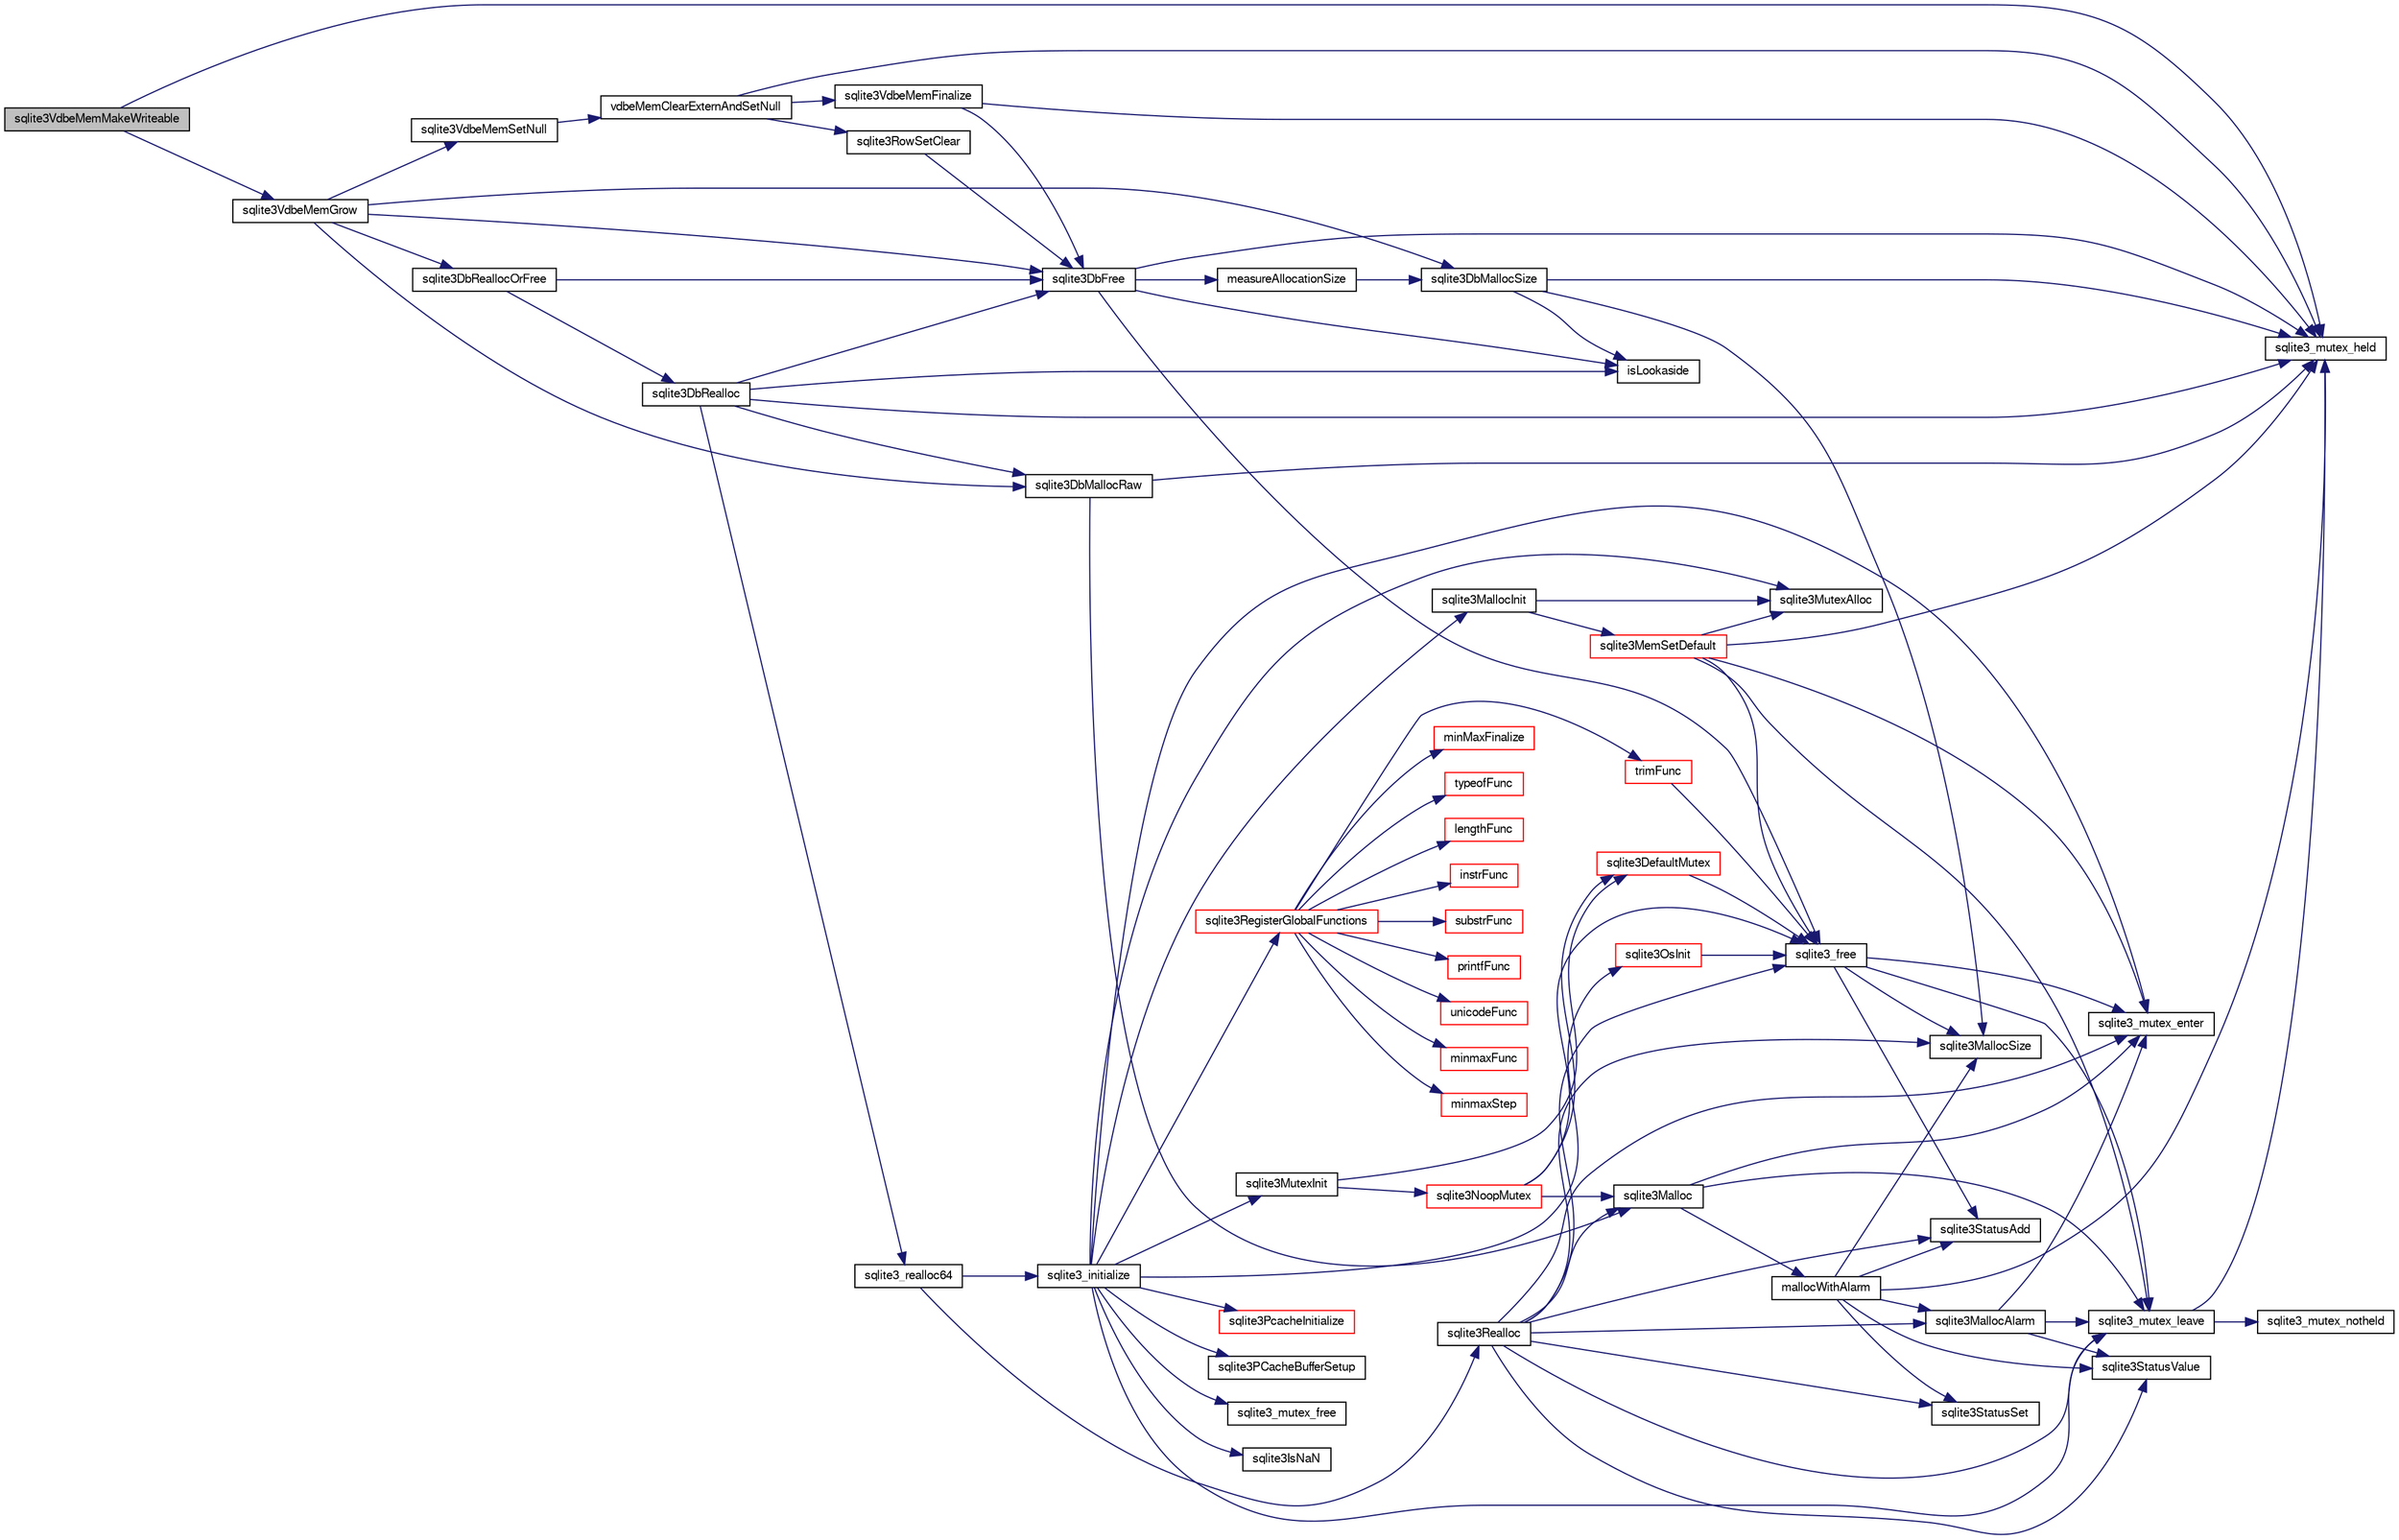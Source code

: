 digraph "sqlite3VdbeMemMakeWriteable"
{
  edge [fontname="FreeSans",fontsize="10",labelfontname="FreeSans",labelfontsize="10"];
  node [fontname="FreeSans",fontsize="10",shape=record];
  rankdir="LR";
  Node771797 [label="sqlite3VdbeMemMakeWriteable",height=0.2,width=0.4,color="black", fillcolor="grey75", style="filled", fontcolor="black"];
  Node771797 -> Node771798 [color="midnightblue",fontsize="10",style="solid",fontname="FreeSans"];
  Node771798 [label="sqlite3_mutex_held",height=0.2,width=0.4,color="black", fillcolor="white", style="filled",URL="$sqlite3_8c.html#acf77da68932b6bc163c5e68547ecc3e7"];
  Node771797 -> Node771799 [color="midnightblue",fontsize="10",style="solid",fontname="FreeSans"];
  Node771799 [label="sqlite3VdbeMemGrow",height=0.2,width=0.4,color="black", fillcolor="white", style="filled",URL="$sqlite3_8c.html#aba753c9690ae0ba31b5100945cf29447"];
  Node771799 -> Node771800 [color="midnightblue",fontsize="10",style="solid",fontname="FreeSans"];
  Node771800 [label="sqlite3DbMallocSize",height=0.2,width=0.4,color="black", fillcolor="white", style="filled",URL="$sqlite3_8c.html#aa397e5a8a03495203a0767abf0a71f86"];
  Node771800 -> Node771801 [color="midnightblue",fontsize="10",style="solid",fontname="FreeSans"];
  Node771801 [label="sqlite3MallocSize",height=0.2,width=0.4,color="black", fillcolor="white", style="filled",URL="$sqlite3_8c.html#acf5d2a5f35270bafb050bd2def576955"];
  Node771800 -> Node771798 [color="midnightblue",fontsize="10",style="solid",fontname="FreeSans"];
  Node771800 -> Node771802 [color="midnightblue",fontsize="10",style="solid",fontname="FreeSans"];
  Node771802 [label="isLookaside",height=0.2,width=0.4,color="black", fillcolor="white", style="filled",URL="$sqlite3_8c.html#a770fa05ff9717b75e16f4d968a77b897"];
  Node771799 -> Node771803 [color="midnightblue",fontsize="10",style="solid",fontname="FreeSans"];
  Node771803 [label="sqlite3DbReallocOrFree",height=0.2,width=0.4,color="black", fillcolor="white", style="filled",URL="$sqlite3_8c.html#a532a9fd62eeb46b61885a0fff075231c"];
  Node771803 -> Node771804 [color="midnightblue",fontsize="10",style="solid",fontname="FreeSans"];
  Node771804 [label="sqlite3DbRealloc",height=0.2,width=0.4,color="black", fillcolor="white", style="filled",URL="$sqlite3_8c.html#ae028f4902a9d29bcaf310ff289ee87dc"];
  Node771804 -> Node771798 [color="midnightblue",fontsize="10",style="solid",fontname="FreeSans"];
  Node771804 -> Node771805 [color="midnightblue",fontsize="10",style="solid",fontname="FreeSans"];
  Node771805 [label="sqlite3DbMallocRaw",height=0.2,width=0.4,color="black", fillcolor="white", style="filled",URL="$sqlite3_8c.html#abbe8be0cf7175e11ddc3e2218fad924e"];
  Node771805 -> Node771798 [color="midnightblue",fontsize="10",style="solid",fontname="FreeSans"];
  Node771805 -> Node771806 [color="midnightblue",fontsize="10",style="solid",fontname="FreeSans"];
  Node771806 [label="sqlite3Malloc",height=0.2,width=0.4,color="black", fillcolor="white", style="filled",URL="$sqlite3_8c.html#a361a2eaa846b1885f123abe46f5d8b2b"];
  Node771806 -> Node771807 [color="midnightblue",fontsize="10",style="solid",fontname="FreeSans"];
  Node771807 [label="sqlite3_mutex_enter",height=0.2,width=0.4,color="black", fillcolor="white", style="filled",URL="$sqlite3_8c.html#a1c12cde690bd89f104de5cbad12a6bf5"];
  Node771806 -> Node771808 [color="midnightblue",fontsize="10",style="solid",fontname="FreeSans"];
  Node771808 [label="mallocWithAlarm",height=0.2,width=0.4,color="black", fillcolor="white", style="filled",URL="$sqlite3_8c.html#ab070d5cf8e48ec8a6a43cf025d48598b"];
  Node771808 -> Node771798 [color="midnightblue",fontsize="10",style="solid",fontname="FreeSans"];
  Node771808 -> Node771809 [color="midnightblue",fontsize="10",style="solid",fontname="FreeSans"];
  Node771809 [label="sqlite3StatusSet",height=0.2,width=0.4,color="black", fillcolor="white", style="filled",URL="$sqlite3_8c.html#afec7586c01fcb5ea17dc9d7725a589d9"];
  Node771808 -> Node771810 [color="midnightblue",fontsize="10",style="solid",fontname="FreeSans"];
  Node771810 [label="sqlite3StatusValue",height=0.2,width=0.4,color="black", fillcolor="white", style="filled",URL="$sqlite3_8c.html#a30b8ac296c6e200c1fa57708d52c6ef6"];
  Node771808 -> Node771811 [color="midnightblue",fontsize="10",style="solid",fontname="FreeSans"];
  Node771811 [label="sqlite3MallocAlarm",height=0.2,width=0.4,color="black", fillcolor="white", style="filled",URL="$sqlite3_8c.html#ada66988e8471d1198f3219c062377508"];
  Node771811 -> Node771810 [color="midnightblue",fontsize="10",style="solid",fontname="FreeSans"];
  Node771811 -> Node771812 [color="midnightblue",fontsize="10",style="solid",fontname="FreeSans"];
  Node771812 [label="sqlite3_mutex_leave",height=0.2,width=0.4,color="black", fillcolor="white", style="filled",URL="$sqlite3_8c.html#a5838d235601dbd3c1fa993555c6bcc93"];
  Node771812 -> Node771798 [color="midnightblue",fontsize="10",style="solid",fontname="FreeSans"];
  Node771812 -> Node771813 [color="midnightblue",fontsize="10",style="solid",fontname="FreeSans"];
  Node771813 [label="sqlite3_mutex_notheld",height=0.2,width=0.4,color="black", fillcolor="white", style="filled",URL="$sqlite3_8c.html#a83967c837c1c000d3b5adcfaa688f5dc"];
  Node771811 -> Node771807 [color="midnightblue",fontsize="10",style="solid",fontname="FreeSans"];
  Node771808 -> Node771801 [color="midnightblue",fontsize="10",style="solid",fontname="FreeSans"];
  Node771808 -> Node771814 [color="midnightblue",fontsize="10",style="solid",fontname="FreeSans"];
  Node771814 [label="sqlite3StatusAdd",height=0.2,width=0.4,color="black", fillcolor="white", style="filled",URL="$sqlite3_8c.html#afa029f93586aeab4cc85360905dae9cd"];
  Node771806 -> Node771812 [color="midnightblue",fontsize="10",style="solid",fontname="FreeSans"];
  Node771804 -> Node771802 [color="midnightblue",fontsize="10",style="solid",fontname="FreeSans"];
  Node771804 -> Node771815 [color="midnightblue",fontsize="10",style="solid",fontname="FreeSans"];
  Node771815 [label="sqlite3DbFree",height=0.2,width=0.4,color="black", fillcolor="white", style="filled",URL="$sqlite3_8c.html#ac70ab821a6607b4a1b909582dc37a069"];
  Node771815 -> Node771798 [color="midnightblue",fontsize="10",style="solid",fontname="FreeSans"];
  Node771815 -> Node771816 [color="midnightblue",fontsize="10",style="solid",fontname="FreeSans"];
  Node771816 [label="measureAllocationSize",height=0.2,width=0.4,color="black", fillcolor="white", style="filled",URL="$sqlite3_8c.html#a45731e644a22fdb756e2b6337224217a"];
  Node771816 -> Node771800 [color="midnightblue",fontsize="10",style="solid",fontname="FreeSans"];
  Node771815 -> Node771802 [color="midnightblue",fontsize="10",style="solid",fontname="FreeSans"];
  Node771815 -> Node771817 [color="midnightblue",fontsize="10",style="solid",fontname="FreeSans"];
  Node771817 [label="sqlite3_free",height=0.2,width=0.4,color="black", fillcolor="white", style="filled",URL="$sqlite3_8c.html#a6552349e36a8a691af5487999ab09519"];
  Node771817 -> Node771807 [color="midnightblue",fontsize="10",style="solid",fontname="FreeSans"];
  Node771817 -> Node771814 [color="midnightblue",fontsize="10",style="solid",fontname="FreeSans"];
  Node771817 -> Node771801 [color="midnightblue",fontsize="10",style="solid",fontname="FreeSans"];
  Node771817 -> Node771812 [color="midnightblue",fontsize="10",style="solid",fontname="FreeSans"];
  Node771804 -> Node771818 [color="midnightblue",fontsize="10",style="solid",fontname="FreeSans"];
  Node771818 [label="sqlite3_realloc64",height=0.2,width=0.4,color="black", fillcolor="white", style="filled",URL="$sqlite3_8c.html#a3765a714077ee547e811034236dc9ecd"];
  Node771818 -> Node771819 [color="midnightblue",fontsize="10",style="solid",fontname="FreeSans"];
  Node771819 [label="sqlite3_initialize",height=0.2,width=0.4,color="black", fillcolor="white", style="filled",URL="$sqlite3_8c.html#ab0c0ee2d5d4cf8b28e9572296a8861df"];
  Node771819 -> Node771820 [color="midnightblue",fontsize="10",style="solid",fontname="FreeSans"];
  Node771820 [label="sqlite3MutexInit",height=0.2,width=0.4,color="black", fillcolor="white", style="filled",URL="$sqlite3_8c.html#a7906afcdd1cdb3d0007eb932398a1158"];
  Node771820 -> Node771821 [color="midnightblue",fontsize="10",style="solid",fontname="FreeSans"];
  Node771821 [label="sqlite3DefaultMutex",height=0.2,width=0.4,color="red", fillcolor="white", style="filled",URL="$sqlite3_8c.html#ac895a71e325f9b2f9b862f737c17aca8"];
  Node771821 -> Node771817 [color="midnightblue",fontsize="10",style="solid",fontname="FreeSans"];
  Node771820 -> Node771830 [color="midnightblue",fontsize="10",style="solid",fontname="FreeSans"];
  Node771830 [label="sqlite3NoopMutex",height=0.2,width=0.4,color="red", fillcolor="white", style="filled",URL="$sqlite3_8c.html#a09742cde9ef371d94f8201d2cdb543e4"];
  Node771830 -> Node771806 [color="midnightblue",fontsize="10",style="solid",fontname="FreeSans"];
  Node771830 -> Node771817 [color="midnightblue",fontsize="10",style="solid",fontname="FreeSans"];
  Node771830 -> Node771821 [color="midnightblue",fontsize="10",style="solid",fontname="FreeSans"];
  Node771819 -> Node771838 [color="midnightblue",fontsize="10",style="solid",fontname="FreeSans"];
  Node771838 [label="sqlite3MutexAlloc",height=0.2,width=0.4,color="black", fillcolor="white", style="filled",URL="$sqlite3_8c.html#a0e3f432ee581f6876b590e7ad7e84e19"];
  Node771819 -> Node771807 [color="midnightblue",fontsize="10",style="solid",fontname="FreeSans"];
  Node771819 -> Node771839 [color="midnightblue",fontsize="10",style="solid",fontname="FreeSans"];
  Node771839 [label="sqlite3MallocInit",height=0.2,width=0.4,color="black", fillcolor="white", style="filled",URL="$sqlite3_8c.html#a9e06f9e7cad0d83ce80ab493c9533552"];
  Node771839 -> Node771840 [color="midnightblue",fontsize="10",style="solid",fontname="FreeSans"];
  Node771840 [label="sqlite3MemSetDefault",height=0.2,width=0.4,color="red", fillcolor="white", style="filled",URL="$sqlite3_8c.html#a162fbfd727e92c5f8f72625b5ff62549"];
  Node771840 -> Node771838 [color="midnightblue",fontsize="10",style="solid",fontname="FreeSans"];
  Node771840 -> Node771807 [color="midnightblue",fontsize="10",style="solid",fontname="FreeSans"];
  Node771840 -> Node771812 [color="midnightblue",fontsize="10",style="solid",fontname="FreeSans"];
  Node771840 -> Node771798 [color="midnightblue",fontsize="10",style="solid",fontname="FreeSans"];
  Node771840 -> Node771817 [color="midnightblue",fontsize="10",style="solid",fontname="FreeSans"];
  Node771839 -> Node771838 [color="midnightblue",fontsize="10",style="solid",fontname="FreeSans"];
  Node771819 -> Node771812 [color="midnightblue",fontsize="10",style="solid",fontname="FreeSans"];
  Node771819 -> Node771923 [color="midnightblue",fontsize="10",style="solid",fontname="FreeSans"];
  Node771923 [label="sqlite3RegisterGlobalFunctions",height=0.2,width=0.4,color="red", fillcolor="white", style="filled",URL="$sqlite3_8c.html#a9f75bd111010f29e1b8d74344473c4ec"];
  Node771923 -> Node771924 [color="midnightblue",fontsize="10",style="solid",fontname="FreeSans"];
  Node771924 [label="trimFunc",height=0.2,width=0.4,color="red", fillcolor="white", style="filled",URL="$sqlite3_8c.html#afad56dbe7f08139a630156e644b14704"];
  Node771924 -> Node771817 [color="midnightblue",fontsize="10",style="solid",fontname="FreeSans"];
  Node771923 -> Node771938 [color="midnightblue",fontsize="10",style="solid",fontname="FreeSans"];
  Node771938 [label="minmaxFunc",height=0.2,width=0.4,color="red", fillcolor="white", style="filled",URL="$sqlite3_8c.html#a4d00f48b948fd73cb70bcfd1efc0bfb0"];
  Node771923 -> Node771947 [color="midnightblue",fontsize="10",style="solid",fontname="FreeSans"];
  Node771947 [label="minmaxStep",height=0.2,width=0.4,color="red", fillcolor="white", style="filled",URL="$sqlite3_8c.html#a5b4c0da0f3b61d7ff25ebd30aa22cca4"];
  Node771923 -> Node771951 [color="midnightblue",fontsize="10",style="solid",fontname="FreeSans"];
  Node771951 [label="minMaxFinalize",height=0.2,width=0.4,color="red", fillcolor="white", style="filled",URL="$sqlite3_8c.html#a0439dd90934a2dee93517c50884d5924"];
  Node771923 -> Node771952 [color="midnightblue",fontsize="10",style="solid",fontname="FreeSans"];
  Node771952 [label="typeofFunc",height=0.2,width=0.4,color="red", fillcolor="white", style="filled",URL="$sqlite3_8c.html#aba6c564ff0d6b017de448469d0fb243f"];
  Node771923 -> Node771953 [color="midnightblue",fontsize="10",style="solid",fontname="FreeSans"];
  Node771953 [label="lengthFunc",height=0.2,width=0.4,color="red", fillcolor="white", style="filled",URL="$sqlite3_8c.html#affdabf006c37c26a1c3e325badb83546"];
  Node771923 -> Node771958 [color="midnightblue",fontsize="10",style="solid",fontname="FreeSans"];
  Node771958 [label="instrFunc",height=0.2,width=0.4,color="red", fillcolor="white", style="filled",URL="$sqlite3_8c.html#a8f86ca540b92ac28aaefaa126170cf8c"];
  Node771923 -> Node771960 [color="midnightblue",fontsize="10",style="solid",fontname="FreeSans"];
  Node771960 [label="substrFunc",height=0.2,width=0.4,color="red", fillcolor="white", style="filled",URL="$sqlite3_8c.html#a8a8739d9af5589338113371e440b2734"];
  Node771923 -> Node771965 [color="midnightblue",fontsize="10",style="solid",fontname="FreeSans"];
  Node771965 [label="printfFunc",height=0.2,width=0.4,color="red", fillcolor="white", style="filled",URL="$sqlite3_8c.html#a80ca21d434c7c5b6668bee721331dda8"];
  Node771923 -> Node771967 [color="midnightblue",fontsize="10",style="solid",fontname="FreeSans"];
  Node771967 [label="unicodeFunc",height=0.2,width=0.4,color="red", fillcolor="white", style="filled",URL="$sqlite3_8c.html#a1d3d012cbe2276d8d713be80884db355"];
  Node771819 -> Node772072 [color="midnightblue",fontsize="10",style="solid",fontname="FreeSans"];
  Node772072 [label="sqlite3PcacheInitialize",height=0.2,width=0.4,color="red", fillcolor="white", style="filled",URL="$sqlite3_8c.html#a2902c61ddc88bea002c4d69fe4052b1f"];
  Node771819 -> Node772073 [color="midnightblue",fontsize="10",style="solid",fontname="FreeSans"];
  Node772073 [label="sqlite3OsInit",height=0.2,width=0.4,color="red", fillcolor="white", style="filled",URL="$sqlite3_8c.html#afeaa886fe1ca086a30fd278b1d069762"];
  Node772073 -> Node771817 [color="midnightblue",fontsize="10",style="solid",fontname="FreeSans"];
  Node771819 -> Node772077 [color="midnightblue",fontsize="10",style="solid",fontname="FreeSans"];
  Node772077 [label="sqlite3PCacheBufferSetup",height=0.2,width=0.4,color="black", fillcolor="white", style="filled",URL="$sqlite3_8c.html#ad18a1eebefdfbc4254f473f7b0101937"];
  Node771819 -> Node772078 [color="midnightblue",fontsize="10",style="solid",fontname="FreeSans"];
  Node772078 [label="sqlite3_mutex_free",height=0.2,width=0.4,color="black", fillcolor="white", style="filled",URL="$sqlite3_8c.html#a2db2e72e08f6873afa9c61b0ec726fec"];
  Node771819 -> Node771863 [color="midnightblue",fontsize="10",style="solid",fontname="FreeSans"];
  Node771863 [label="sqlite3IsNaN",height=0.2,width=0.4,color="black", fillcolor="white", style="filled",URL="$sqlite3_8c.html#aed4d78203877c3486765ccbc7feebb50"];
  Node771818 -> Node771852 [color="midnightblue",fontsize="10",style="solid",fontname="FreeSans"];
  Node771852 [label="sqlite3Realloc",height=0.2,width=0.4,color="black", fillcolor="white", style="filled",URL="$sqlite3_8c.html#ad53aefdfc088f622e23ffe838201fe22"];
  Node771852 -> Node771806 [color="midnightblue",fontsize="10",style="solid",fontname="FreeSans"];
  Node771852 -> Node771817 [color="midnightblue",fontsize="10",style="solid",fontname="FreeSans"];
  Node771852 -> Node771801 [color="midnightblue",fontsize="10",style="solid",fontname="FreeSans"];
  Node771852 -> Node771807 [color="midnightblue",fontsize="10",style="solid",fontname="FreeSans"];
  Node771852 -> Node771809 [color="midnightblue",fontsize="10",style="solid",fontname="FreeSans"];
  Node771852 -> Node771810 [color="midnightblue",fontsize="10",style="solid",fontname="FreeSans"];
  Node771852 -> Node771811 [color="midnightblue",fontsize="10",style="solid",fontname="FreeSans"];
  Node771852 -> Node771814 [color="midnightblue",fontsize="10",style="solid",fontname="FreeSans"];
  Node771852 -> Node771812 [color="midnightblue",fontsize="10",style="solid",fontname="FreeSans"];
  Node771803 -> Node771815 [color="midnightblue",fontsize="10",style="solid",fontname="FreeSans"];
  Node771799 -> Node771815 [color="midnightblue",fontsize="10",style="solid",fontname="FreeSans"];
  Node771799 -> Node771805 [color="midnightblue",fontsize="10",style="solid",fontname="FreeSans"];
  Node771799 -> Node771932 [color="midnightblue",fontsize="10",style="solid",fontname="FreeSans"];
  Node771932 [label="sqlite3VdbeMemSetNull",height=0.2,width=0.4,color="black", fillcolor="white", style="filled",URL="$sqlite3_8c.html#ae01092c23aebaf8a3ebdf3954609b410"];
  Node771932 -> Node771875 [color="midnightblue",fontsize="10",style="solid",fontname="FreeSans"];
  Node771875 [label="vdbeMemClearExternAndSetNull",height=0.2,width=0.4,color="black", fillcolor="white", style="filled",URL="$sqlite3_8c.html#a29c41a360fb0e86b817777daf061230c"];
  Node771875 -> Node771798 [color="midnightblue",fontsize="10",style="solid",fontname="FreeSans"];
  Node771875 -> Node771876 [color="midnightblue",fontsize="10",style="solid",fontname="FreeSans"];
  Node771876 [label="sqlite3VdbeMemFinalize",height=0.2,width=0.4,color="black", fillcolor="white", style="filled",URL="$sqlite3_8c.html#a2568220f48ddef81b1c43e401042d9d2"];
  Node771876 -> Node771798 [color="midnightblue",fontsize="10",style="solid",fontname="FreeSans"];
  Node771876 -> Node771815 [color="midnightblue",fontsize="10",style="solid",fontname="FreeSans"];
  Node771875 -> Node771877 [color="midnightblue",fontsize="10",style="solid",fontname="FreeSans"];
  Node771877 [label="sqlite3RowSetClear",height=0.2,width=0.4,color="black", fillcolor="white", style="filled",URL="$sqlite3_8c.html#ae153de0cd969511a607e26deeca80342"];
  Node771877 -> Node771815 [color="midnightblue",fontsize="10",style="solid",fontname="FreeSans"];
}
